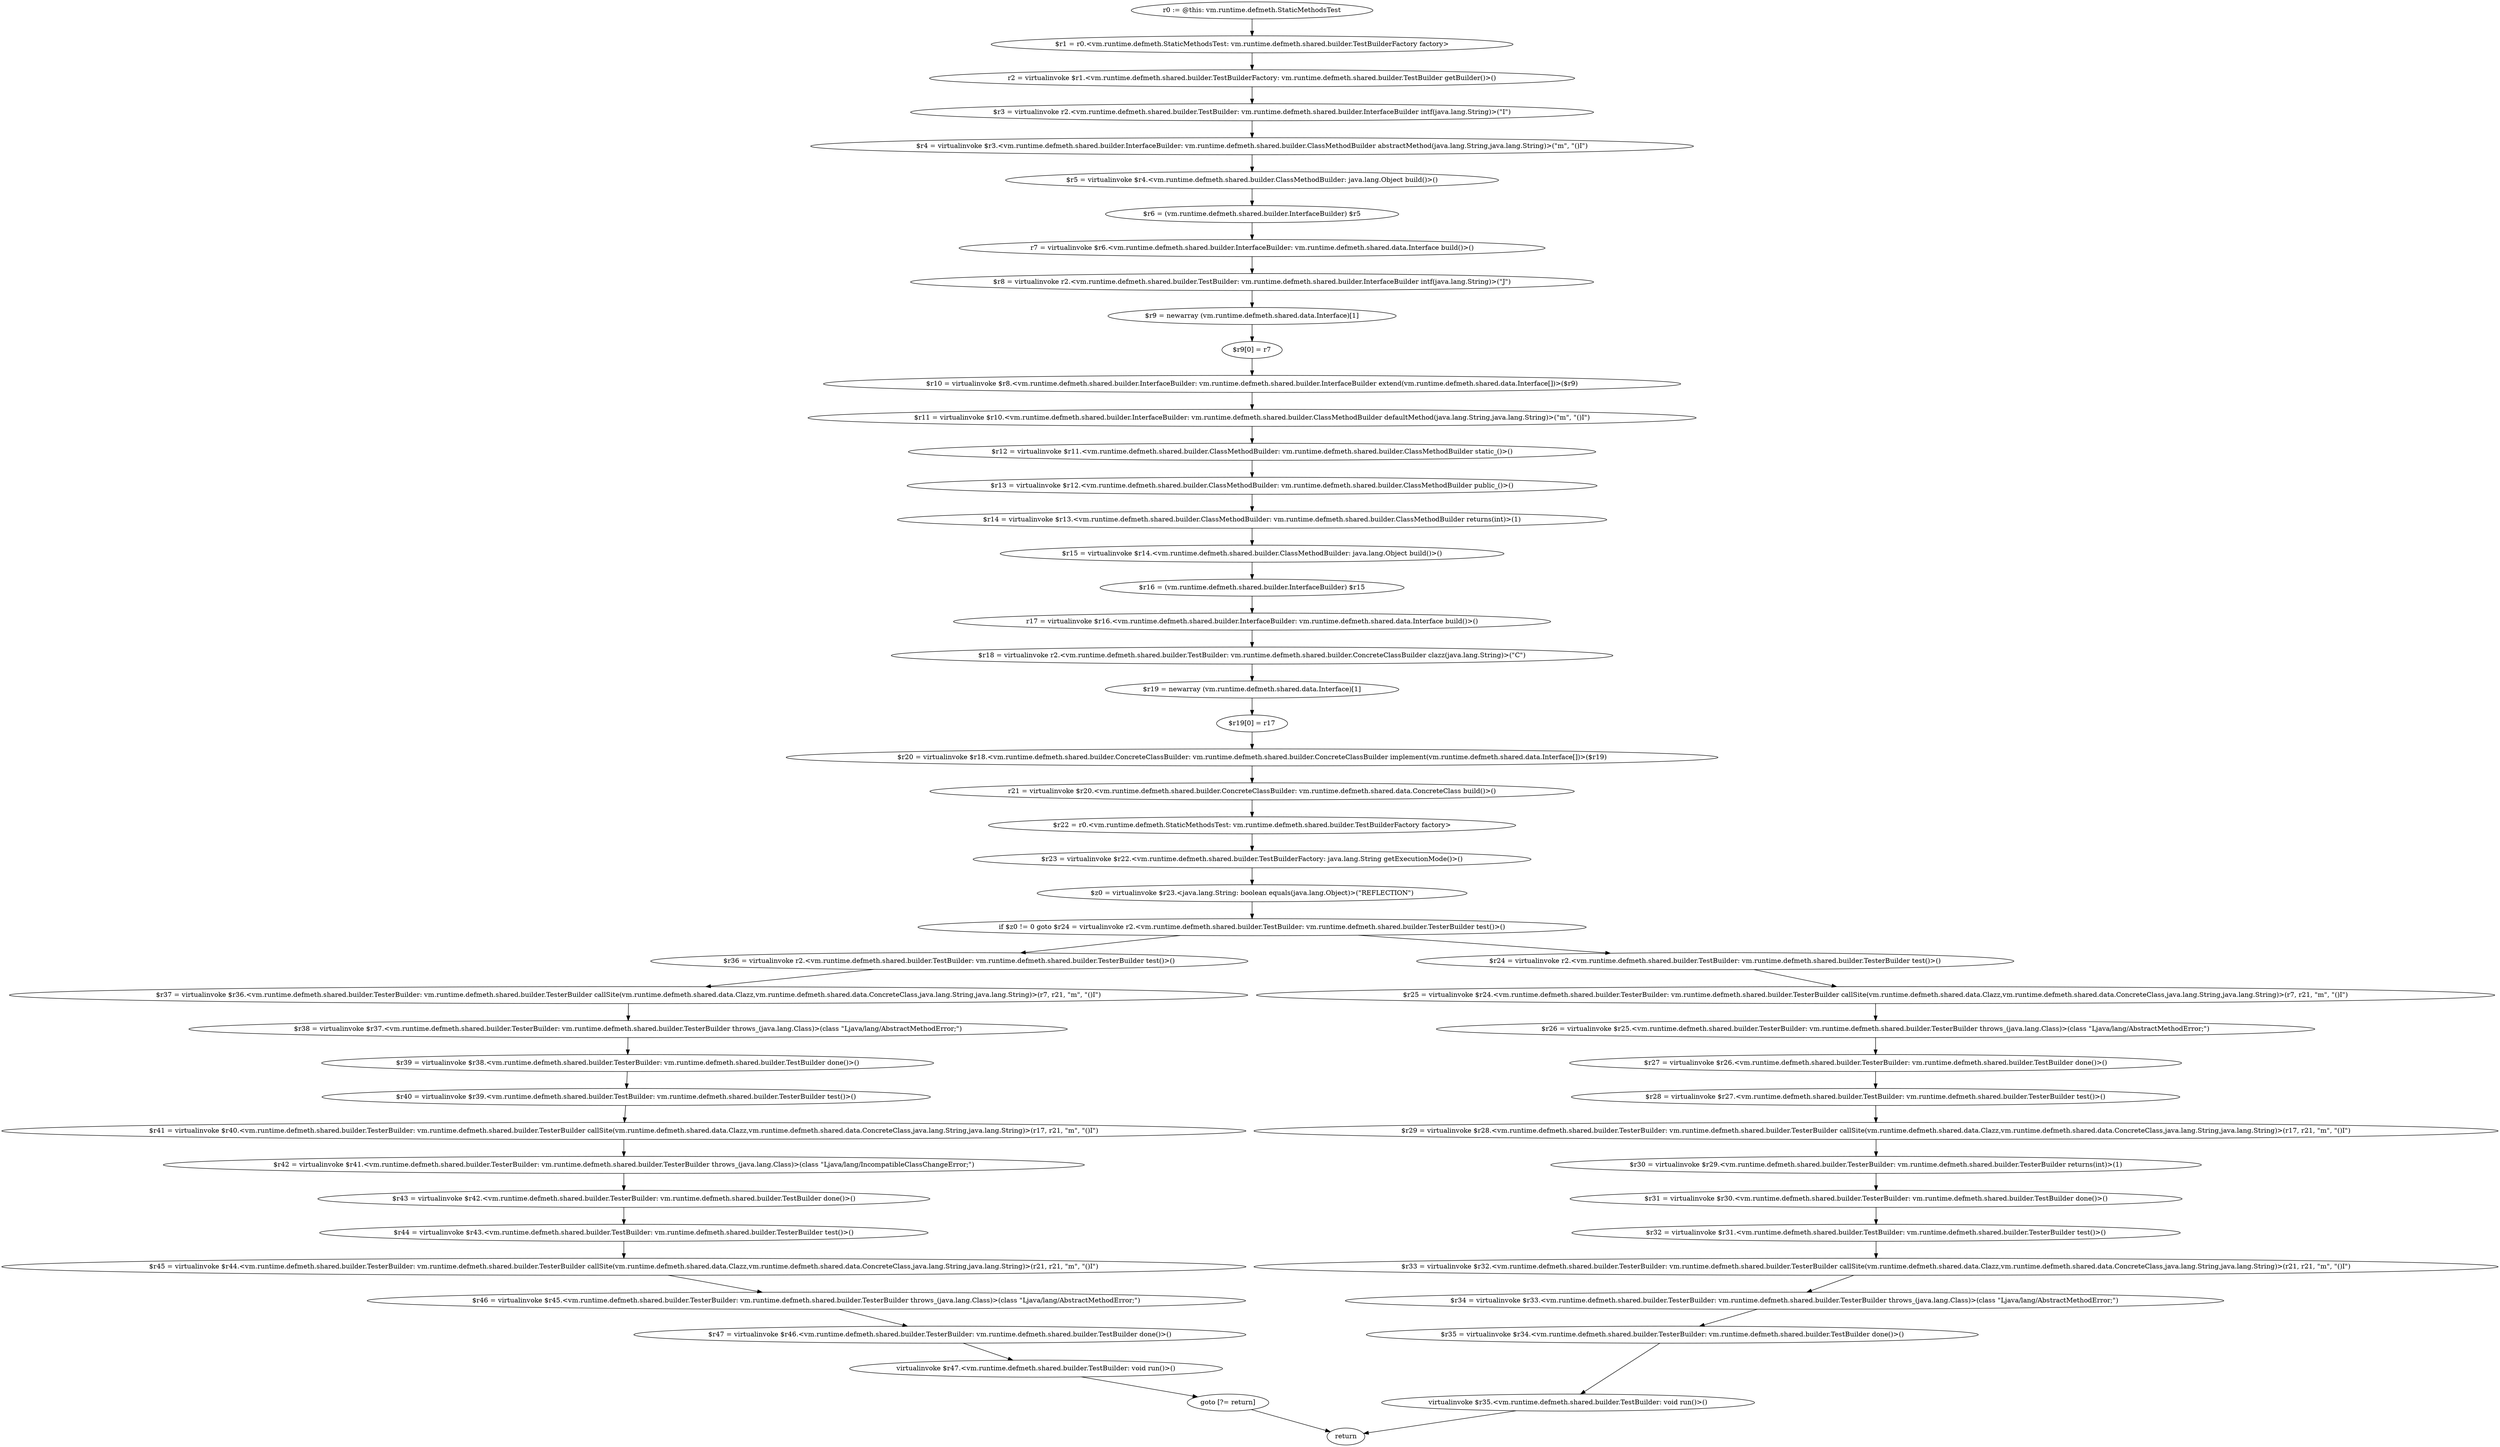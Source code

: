 digraph "unitGraph" {
    "r0 := @this: vm.runtime.defmeth.StaticMethodsTest"
    "$r1 = r0.<vm.runtime.defmeth.StaticMethodsTest: vm.runtime.defmeth.shared.builder.TestBuilderFactory factory>"
    "r2 = virtualinvoke $r1.<vm.runtime.defmeth.shared.builder.TestBuilderFactory: vm.runtime.defmeth.shared.builder.TestBuilder getBuilder()>()"
    "$r3 = virtualinvoke r2.<vm.runtime.defmeth.shared.builder.TestBuilder: vm.runtime.defmeth.shared.builder.InterfaceBuilder intf(java.lang.String)>(\"I\")"
    "$r4 = virtualinvoke $r3.<vm.runtime.defmeth.shared.builder.InterfaceBuilder: vm.runtime.defmeth.shared.builder.ClassMethodBuilder abstractMethod(java.lang.String,java.lang.String)>(\"m\", \"()I\")"
    "$r5 = virtualinvoke $r4.<vm.runtime.defmeth.shared.builder.ClassMethodBuilder: java.lang.Object build()>()"
    "$r6 = (vm.runtime.defmeth.shared.builder.InterfaceBuilder) $r5"
    "r7 = virtualinvoke $r6.<vm.runtime.defmeth.shared.builder.InterfaceBuilder: vm.runtime.defmeth.shared.data.Interface build()>()"
    "$r8 = virtualinvoke r2.<vm.runtime.defmeth.shared.builder.TestBuilder: vm.runtime.defmeth.shared.builder.InterfaceBuilder intf(java.lang.String)>(\"J\")"
    "$r9 = newarray (vm.runtime.defmeth.shared.data.Interface)[1]"
    "$r9[0] = r7"
    "$r10 = virtualinvoke $r8.<vm.runtime.defmeth.shared.builder.InterfaceBuilder: vm.runtime.defmeth.shared.builder.InterfaceBuilder extend(vm.runtime.defmeth.shared.data.Interface[])>($r9)"
    "$r11 = virtualinvoke $r10.<vm.runtime.defmeth.shared.builder.InterfaceBuilder: vm.runtime.defmeth.shared.builder.ClassMethodBuilder defaultMethod(java.lang.String,java.lang.String)>(\"m\", \"()I\")"
    "$r12 = virtualinvoke $r11.<vm.runtime.defmeth.shared.builder.ClassMethodBuilder: vm.runtime.defmeth.shared.builder.ClassMethodBuilder static_()>()"
    "$r13 = virtualinvoke $r12.<vm.runtime.defmeth.shared.builder.ClassMethodBuilder: vm.runtime.defmeth.shared.builder.ClassMethodBuilder public_()>()"
    "$r14 = virtualinvoke $r13.<vm.runtime.defmeth.shared.builder.ClassMethodBuilder: vm.runtime.defmeth.shared.builder.ClassMethodBuilder returns(int)>(1)"
    "$r15 = virtualinvoke $r14.<vm.runtime.defmeth.shared.builder.ClassMethodBuilder: java.lang.Object build()>()"
    "$r16 = (vm.runtime.defmeth.shared.builder.InterfaceBuilder) $r15"
    "r17 = virtualinvoke $r16.<vm.runtime.defmeth.shared.builder.InterfaceBuilder: vm.runtime.defmeth.shared.data.Interface build()>()"
    "$r18 = virtualinvoke r2.<vm.runtime.defmeth.shared.builder.TestBuilder: vm.runtime.defmeth.shared.builder.ConcreteClassBuilder clazz(java.lang.String)>(\"C\")"
    "$r19 = newarray (vm.runtime.defmeth.shared.data.Interface)[1]"
    "$r19[0] = r17"
    "$r20 = virtualinvoke $r18.<vm.runtime.defmeth.shared.builder.ConcreteClassBuilder: vm.runtime.defmeth.shared.builder.ConcreteClassBuilder implement(vm.runtime.defmeth.shared.data.Interface[])>($r19)"
    "r21 = virtualinvoke $r20.<vm.runtime.defmeth.shared.builder.ConcreteClassBuilder: vm.runtime.defmeth.shared.data.ConcreteClass build()>()"
    "$r22 = r0.<vm.runtime.defmeth.StaticMethodsTest: vm.runtime.defmeth.shared.builder.TestBuilderFactory factory>"
    "$r23 = virtualinvoke $r22.<vm.runtime.defmeth.shared.builder.TestBuilderFactory: java.lang.String getExecutionMode()>()"
    "$z0 = virtualinvoke $r23.<java.lang.String: boolean equals(java.lang.Object)>(\"REFLECTION\")"
    "if $z0 != 0 goto $r24 = virtualinvoke r2.<vm.runtime.defmeth.shared.builder.TestBuilder: vm.runtime.defmeth.shared.builder.TesterBuilder test()>()"
    "$r36 = virtualinvoke r2.<vm.runtime.defmeth.shared.builder.TestBuilder: vm.runtime.defmeth.shared.builder.TesterBuilder test()>()"
    "$r37 = virtualinvoke $r36.<vm.runtime.defmeth.shared.builder.TesterBuilder: vm.runtime.defmeth.shared.builder.TesterBuilder callSite(vm.runtime.defmeth.shared.data.Clazz,vm.runtime.defmeth.shared.data.ConcreteClass,java.lang.String,java.lang.String)>(r7, r21, \"m\", \"()I\")"
    "$r38 = virtualinvoke $r37.<vm.runtime.defmeth.shared.builder.TesterBuilder: vm.runtime.defmeth.shared.builder.TesterBuilder throws_(java.lang.Class)>(class \"Ljava/lang/AbstractMethodError;\")"
    "$r39 = virtualinvoke $r38.<vm.runtime.defmeth.shared.builder.TesterBuilder: vm.runtime.defmeth.shared.builder.TestBuilder done()>()"
    "$r40 = virtualinvoke $r39.<vm.runtime.defmeth.shared.builder.TestBuilder: vm.runtime.defmeth.shared.builder.TesterBuilder test()>()"
    "$r41 = virtualinvoke $r40.<vm.runtime.defmeth.shared.builder.TesterBuilder: vm.runtime.defmeth.shared.builder.TesterBuilder callSite(vm.runtime.defmeth.shared.data.Clazz,vm.runtime.defmeth.shared.data.ConcreteClass,java.lang.String,java.lang.String)>(r17, r21, \"m\", \"()I\")"
    "$r42 = virtualinvoke $r41.<vm.runtime.defmeth.shared.builder.TesterBuilder: vm.runtime.defmeth.shared.builder.TesterBuilder throws_(java.lang.Class)>(class \"Ljava/lang/IncompatibleClassChangeError;\")"
    "$r43 = virtualinvoke $r42.<vm.runtime.defmeth.shared.builder.TesterBuilder: vm.runtime.defmeth.shared.builder.TestBuilder done()>()"
    "$r44 = virtualinvoke $r43.<vm.runtime.defmeth.shared.builder.TestBuilder: vm.runtime.defmeth.shared.builder.TesterBuilder test()>()"
    "$r45 = virtualinvoke $r44.<vm.runtime.defmeth.shared.builder.TesterBuilder: vm.runtime.defmeth.shared.builder.TesterBuilder callSite(vm.runtime.defmeth.shared.data.Clazz,vm.runtime.defmeth.shared.data.ConcreteClass,java.lang.String,java.lang.String)>(r21, r21, \"m\", \"()I\")"
    "$r46 = virtualinvoke $r45.<vm.runtime.defmeth.shared.builder.TesterBuilder: vm.runtime.defmeth.shared.builder.TesterBuilder throws_(java.lang.Class)>(class \"Ljava/lang/AbstractMethodError;\")"
    "$r47 = virtualinvoke $r46.<vm.runtime.defmeth.shared.builder.TesterBuilder: vm.runtime.defmeth.shared.builder.TestBuilder done()>()"
    "virtualinvoke $r47.<vm.runtime.defmeth.shared.builder.TestBuilder: void run()>()"
    "goto [?= return]"
    "$r24 = virtualinvoke r2.<vm.runtime.defmeth.shared.builder.TestBuilder: vm.runtime.defmeth.shared.builder.TesterBuilder test()>()"
    "$r25 = virtualinvoke $r24.<vm.runtime.defmeth.shared.builder.TesterBuilder: vm.runtime.defmeth.shared.builder.TesterBuilder callSite(vm.runtime.defmeth.shared.data.Clazz,vm.runtime.defmeth.shared.data.ConcreteClass,java.lang.String,java.lang.String)>(r7, r21, \"m\", \"()I\")"
    "$r26 = virtualinvoke $r25.<vm.runtime.defmeth.shared.builder.TesterBuilder: vm.runtime.defmeth.shared.builder.TesterBuilder throws_(java.lang.Class)>(class \"Ljava/lang/AbstractMethodError;\")"
    "$r27 = virtualinvoke $r26.<vm.runtime.defmeth.shared.builder.TesterBuilder: vm.runtime.defmeth.shared.builder.TestBuilder done()>()"
    "$r28 = virtualinvoke $r27.<vm.runtime.defmeth.shared.builder.TestBuilder: vm.runtime.defmeth.shared.builder.TesterBuilder test()>()"
    "$r29 = virtualinvoke $r28.<vm.runtime.defmeth.shared.builder.TesterBuilder: vm.runtime.defmeth.shared.builder.TesterBuilder callSite(vm.runtime.defmeth.shared.data.Clazz,vm.runtime.defmeth.shared.data.ConcreteClass,java.lang.String,java.lang.String)>(r17, r21, \"m\", \"()I\")"
    "$r30 = virtualinvoke $r29.<vm.runtime.defmeth.shared.builder.TesterBuilder: vm.runtime.defmeth.shared.builder.TesterBuilder returns(int)>(1)"
    "$r31 = virtualinvoke $r30.<vm.runtime.defmeth.shared.builder.TesterBuilder: vm.runtime.defmeth.shared.builder.TestBuilder done()>()"
    "$r32 = virtualinvoke $r31.<vm.runtime.defmeth.shared.builder.TestBuilder: vm.runtime.defmeth.shared.builder.TesterBuilder test()>()"
    "$r33 = virtualinvoke $r32.<vm.runtime.defmeth.shared.builder.TesterBuilder: vm.runtime.defmeth.shared.builder.TesterBuilder callSite(vm.runtime.defmeth.shared.data.Clazz,vm.runtime.defmeth.shared.data.ConcreteClass,java.lang.String,java.lang.String)>(r21, r21, \"m\", \"()I\")"
    "$r34 = virtualinvoke $r33.<vm.runtime.defmeth.shared.builder.TesterBuilder: vm.runtime.defmeth.shared.builder.TesterBuilder throws_(java.lang.Class)>(class \"Ljava/lang/AbstractMethodError;\")"
    "$r35 = virtualinvoke $r34.<vm.runtime.defmeth.shared.builder.TesterBuilder: vm.runtime.defmeth.shared.builder.TestBuilder done()>()"
    "virtualinvoke $r35.<vm.runtime.defmeth.shared.builder.TestBuilder: void run()>()"
    "return"
    "r0 := @this: vm.runtime.defmeth.StaticMethodsTest"->"$r1 = r0.<vm.runtime.defmeth.StaticMethodsTest: vm.runtime.defmeth.shared.builder.TestBuilderFactory factory>";
    "$r1 = r0.<vm.runtime.defmeth.StaticMethodsTest: vm.runtime.defmeth.shared.builder.TestBuilderFactory factory>"->"r2 = virtualinvoke $r1.<vm.runtime.defmeth.shared.builder.TestBuilderFactory: vm.runtime.defmeth.shared.builder.TestBuilder getBuilder()>()";
    "r2 = virtualinvoke $r1.<vm.runtime.defmeth.shared.builder.TestBuilderFactory: vm.runtime.defmeth.shared.builder.TestBuilder getBuilder()>()"->"$r3 = virtualinvoke r2.<vm.runtime.defmeth.shared.builder.TestBuilder: vm.runtime.defmeth.shared.builder.InterfaceBuilder intf(java.lang.String)>(\"I\")";
    "$r3 = virtualinvoke r2.<vm.runtime.defmeth.shared.builder.TestBuilder: vm.runtime.defmeth.shared.builder.InterfaceBuilder intf(java.lang.String)>(\"I\")"->"$r4 = virtualinvoke $r3.<vm.runtime.defmeth.shared.builder.InterfaceBuilder: vm.runtime.defmeth.shared.builder.ClassMethodBuilder abstractMethod(java.lang.String,java.lang.String)>(\"m\", \"()I\")";
    "$r4 = virtualinvoke $r3.<vm.runtime.defmeth.shared.builder.InterfaceBuilder: vm.runtime.defmeth.shared.builder.ClassMethodBuilder abstractMethod(java.lang.String,java.lang.String)>(\"m\", \"()I\")"->"$r5 = virtualinvoke $r4.<vm.runtime.defmeth.shared.builder.ClassMethodBuilder: java.lang.Object build()>()";
    "$r5 = virtualinvoke $r4.<vm.runtime.defmeth.shared.builder.ClassMethodBuilder: java.lang.Object build()>()"->"$r6 = (vm.runtime.defmeth.shared.builder.InterfaceBuilder) $r5";
    "$r6 = (vm.runtime.defmeth.shared.builder.InterfaceBuilder) $r5"->"r7 = virtualinvoke $r6.<vm.runtime.defmeth.shared.builder.InterfaceBuilder: vm.runtime.defmeth.shared.data.Interface build()>()";
    "r7 = virtualinvoke $r6.<vm.runtime.defmeth.shared.builder.InterfaceBuilder: vm.runtime.defmeth.shared.data.Interface build()>()"->"$r8 = virtualinvoke r2.<vm.runtime.defmeth.shared.builder.TestBuilder: vm.runtime.defmeth.shared.builder.InterfaceBuilder intf(java.lang.String)>(\"J\")";
    "$r8 = virtualinvoke r2.<vm.runtime.defmeth.shared.builder.TestBuilder: vm.runtime.defmeth.shared.builder.InterfaceBuilder intf(java.lang.String)>(\"J\")"->"$r9 = newarray (vm.runtime.defmeth.shared.data.Interface)[1]";
    "$r9 = newarray (vm.runtime.defmeth.shared.data.Interface)[1]"->"$r9[0] = r7";
    "$r9[0] = r7"->"$r10 = virtualinvoke $r8.<vm.runtime.defmeth.shared.builder.InterfaceBuilder: vm.runtime.defmeth.shared.builder.InterfaceBuilder extend(vm.runtime.defmeth.shared.data.Interface[])>($r9)";
    "$r10 = virtualinvoke $r8.<vm.runtime.defmeth.shared.builder.InterfaceBuilder: vm.runtime.defmeth.shared.builder.InterfaceBuilder extend(vm.runtime.defmeth.shared.data.Interface[])>($r9)"->"$r11 = virtualinvoke $r10.<vm.runtime.defmeth.shared.builder.InterfaceBuilder: vm.runtime.defmeth.shared.builder.ClassMethodBuilder defaultMethod(java.lang.String,java.lang.String)>(\"m\", \"()I\")";
    "$r11 = virtualinvoke $r10.<vm.runtime.defmeth.shared.builder.InterfaceBuilder: vm.runtime.defmeth.shared.builder.ClassMethodBuilder defaultMethod(java.lang.String,java.lang.String)>(\"m\", \"()I\")"->"$r12 = virtualinvoke $r11.<vm.runtime.defmeth.shared.builder.ClassMethodBuilder: vm.runtime.defmeth.shared.builder.ClassMethodBuilder static_()>()";
    "$r12 = virtualinvoke $r11.<vm.runtime.defmeth.shared.builder.ClassMethodBuilder: vm.runtime.defmeth.shared.builder.ClassMethodBuilder static_()>()"->"$r13 = virtualinvoke $r12.<vm.runtime.defmeth.shared.builder.ClassMethodBuilder: vm.runtime.defmeth.shared.builder.ClassMethodBuilder public_()>()";
    "$r13 = virtualinvoke $r12.<vm.runtime.defmeth.shared.builder.ClassMethodBuilder: vm.runtime.defmeth.shared.builder.ClassMethodBuilder public_()>()"->"$r14 = virtualinvoke $r13.<vm.runtime.defmeth.shared.builder.ClassMethodBuilder: vm.runtime.defmeth.shared.builder.ClassMethodBuilder returns(int)>(1)";
    "$r14 = virtualinvoke $r13.<vm.runtime.defmeth.shared.builder.ClassMethodBuilder: vm.runtime.defmeth.shared.builder.ClassMethodBuilder returns(int)>(1)"->"$r15 = virtualinvoke $r14.<vm.runtime.defmeth.shared.builder.ClassMethodBuilder: java.lang.Object build()>()";
    "$r15 = virtualinvoke $r14.<vm.runtime.defmeth.shared.builder.ClassMethodBuilder: java.lang.Object build()>()"->"$r16 = (vm.runtime.defmeth.shared.builder.InterfaceBuilder) $r15";
    "$r16 = (vm.runtime.defmeth.shared.builder.InterfaceBuilder) $r15"->"r17 = virtualinvoke $r16.<vm.runtime.defmeth.shared.builder.InterfaceBuilder: vm.runtime.defmeth.shared.data.Interface build()>()";
    "r17 = virtualinvoke $r16.<vm.runtime.defmeth.shared.builder.InterfaceBuilder: vm.runtime.defmeth.shared.data.Interface build()>()"->"$r18 = virtualinvoke r2.<vm.runtime.defmeth.shared.builder.TestBuilder: vm.runtime.defmeth.shared.builder.ConcreteClassBuilder clazz(java.lang.String)>(\"C\")";
    "$r18 = virtualinvoke r2.<vm.runtime.defmeth.shared.builder.TestBuilder: vm.runtime.defmeth.shared.builder.ConcreteClassBuilder clazz(java.lang.String)>(\"C\")"->"$r19 = newarray (vm.runtime.defmeth.shared.data.Interface)[1]";
    "$r19 = newarray (vm.runtime.defmeth.shared.data.Interface)[1]"->"$r19[0] = r17";
    "$r19[0] = r17"->"$r20 = virtualinvoke $r18.<vm.runtime.defmeth.shared.builder.ConcreteClassBuilder: vm.runtime.defmeth.shared.builder.ConcreteClassBuilder implement(vm.runtime.defmeth.shared.data.Interface[])>($r19)";
    "$r20 = virtualinvoke $r18.<vm.runtime.defmeth.shared.builder.ConcreteClassBuilder: vm.runtime.defmeth.shared.builder.ConcreteClassBuilder implement(vm.runtime.defmeth.shared.data.Interface[])>($r19)"->"r21 = virtualinvoke $r20.<vm.runtime.defmeth.shared.builder.ConcreteClassBuilder: vm.runtime.defmeth.shared.data.ConcreteClass build()>()";
    "r21 = virtualinvoke $r20.<vm.runtime.defmeth.shared.builder.ConcreteClassBuilder: vm.runtime.defmeth.shared.data.ConcreteClass build()>()"->"$r22 = r0.<vm.runtime.defmeth.StaticMethodsTest: vm.runtime.defmeth.shared.builder.TestBuilderFactory factory>";
    "$r22 = r0.<vm.runtime.defmeth.StaticMethodsTest: vm.runtime.defmeth.shared.builder.TestBuilderFactory factory>"->"$r23 = virtualinvoke $r22.<vm.runtime.defmeth.shared.builder.TestBuilderFactory: java.lang.String getExecutionMode()>()";
    "$r23 = virtualinvoke $r22.<vm.runtime.defmeth.shared.builder.TestBuilderFactory: java.lang.String getExecutionMode()>()"->"$z0 = virtualinvoke $r23.<java.lang.String: boolean equals(java.lang.Object)>(\"REFLECTION\")";
    "$z0 = virtualinvoke $r23.<java.lang.String: boolean equals(java.lang.Object)>(\"REFLECTION\")"->"if $z0 != 0 goto $r24 = virtualinvoke r2.<vm.runtime.defmeth.shared.builder.TestBuilder: vm.runtime.defmeth.shared.builder.TesterBuilder test()>()";
    "if $z0 != 0 goto $r24 = virtualinvoke r2.<vm.runtime.defmeth.shared.builder.TestBuilder: vm.runtime.defmeth.shared.builder.TesterBuilder test()>()"->"$r36 = virtualinvoke r2.<vm.runtime.defmeth.shared.builder.TestBuilder: vm.runtime.defmeth.shared.builder.TesterBuilder test()>()";
    "if $z0 != 0 goto $r24 = virtualinvoke r2.<vm.runtime.defmeth.shared.builder.TestBuilder: vm.runtime.defmeth.shared.builder.TesterBuilder test()>()"->"$r24 = virtualinvoke r2.<vm.runtime.defmeth.shared.builder.TestBuilder: vm.runtime.defmeth.shared.builder.TesterBuilder test()>()";
    "$r36 = virtualinvoke r2.<vm.runtime.defmeth.shared.builder.TestBuilder: vm.runtime.defmeth.shared.builder.TesterBuilder test()>()"->"$r37 = virtualinvoke $r36.<vm.runtime.defmeth.shared.builder.TesterBuilder: vm.runtime.defmeth.shared.builder.TesterBuilder callSite(vm.runtime.defmeth.shared.data.Clazz,vm.runtime.defmeth.shared.data.ConcreteClass,java.lang.String,java.lang.String)>(r7, r21, \"m\", \"()I\")";
    "$r37 = virtualinvoke $r36.<vm.runtime.defmeth.shared.builder.TesterBuilder: vm.runtime.defmeth.shared.builder.TesterBuilder callSite(vm.runtime.defmeth.shared.data.Clazz,vm.runtime.defmeth.shared.data.ConcreteClass,java.lang.String,java.lang.String)>(r7, r21, \"m\", \"()I\")"->"$r38 = virtualinvoke $r37.<vm.runtime.defmeth.shared.builder.TesterBuilder: vm.runtime.defmeth.shared.builder.TesterBuilder throws_(java.lang.Class)>(class \"Ljava/lang/AbstractMethodError;\")";
    "$r38 = virtualinvoke $r37.<vm.runtime.defmeth.shared.builder.TesterBuilder: vm.runtime.defmeth.shared.builder.TesterBuilder throws_(java.lang.Class)>(class \"Ljava/lang/AbstractMethodError;\")"->"$r39 = virtualinvoke $r38.<vm.runtime.defmeth.shared.builder.TesterBuilder: vm.runtime.defmeth.shared.builder.TestBuilder done()>()";
    "$r39 = virtualinvoke $r38.<vm.runtime.defmeth.shared.builder.TesterBuilder: vm.runtime.defmeth.shared.builder.TestBuilder done()>()"->"$r40 = virtualinvoke $r39.<vm.runtime.defmeth.shared.builder.TestBuilder: vm.runtime.defmeth.shared.builder.TesterBuilder test()>()";
    "$r40 = virtualinvoke $r39.<vm.runtime.defmeth.shared.builder.TestBuilder: vm.runtime.defmeth.shared.builder.TesterBuilder test()>()"->"$r41 = virtualinvoke $r40.<vm.runtime.defmeth.shared.builder.TesterBuilder: vm.runtime.defmeth.shared.builder.TesterBuilder callSite(vm.runtime.defmeth.shared.data.Clazz,vm.runtime.defmeth.shared.data.ConcreteClass,java.lang.String,java.lang.String)>(r17, r21, \"m\", \"()I\")";
    "$r41 = virtualinvoke $r40.<vm.runtime.defmeth.shared.builder.TesterBuilder: vm.runtime.defmeth.shared.builder.TesterBuilder callSite(vm.runtime.defmeth.shared.data.Clazz,vm.runtime.defmeth.shared.data.ConcreteClass,java.lang.String,java.lang.String)>(r17, r21, \"m\", \"()I\")"->"$r42 = virtualinvoke $r41.<vm.runtime.defmeth.shared.builder.TesterBuilder: vm.runtime.defmeth.shared.builder.TesterBuilder throws_(java.lang.Class)>(class \"Ljava/lang/IncompatibleClassChangeError;\")";
    "$r42 = virtualinvoke $r41.<vm.runtime.defmeth.shared.builder.TesterBuilder: vm.runtime.defmeth.shared.builder.TesterBuilder throws_(java.lang.Class)>(class \"Ljava/lang/IncompatibleClassChangeError;\")"->"$r43 = virtualinvoke $r42.<vm.runtime.defmeth.shared.builder.TesterBuilder: vm.runtime.defmeth.shared.builder.TestBuilder done()>()";
    "$r43 = virtualinvoke $r42.<vm.runtime.defmeth.shared.builder.TesterBuilder: vm.runtime.defmeth.shared.builder.TestBuilder done()>()"->"$r44 = virtualinvoke $r43.<vm.runtime.defmeth.shared.builder.TestBuilder: vm.runtime.defmeth.shared.builder.TesterBuilder test()>()";
    "$r44 = virtualinvoke $r43.<vm.runtime.defmeth.shared.builder.TestBuilder: vm.runtime.defmeth.shared.builder.TesterBuilder test()>()"->"$r45 = virtualinvoke $r44.<vm.runtime.defmeth.shared.builder.TesterBuilder: vm.runtime.defmeth.shared.builder.TesterBuilder callSite(vm.runtime.defmeth.shared.data.Clazz,vm.runtime.defmeth.shared.data.ConcreteClass,java.lang.String,java.lang.String)>(r21, r21, \"m\", \"()I\")";
    "$r45 = virtualinvoke $r44.<vm.runtime.defmeth.shared.builder.TesterBuilder: vm.runtime.defmeth.shared.builder.TesterBuilder callSite(vm.runtime.defmeth.shared.data.Clazz,vm.runtime.defmeth.shared.data.ConcreteClass,java.lang.String,java.lang.String)>(r21, r21, \"m\", \"()I\")"->"$r46 = virtualinvoke $r45.<vm.runtime.defmeth.shared.builder.TesterBuilder: vm.runtime.defmeth.shared.builder.TesterBuilder throws_(java.lang.Class)>(class \"Ljava/lang/AbstractMethodError;\")";
    "$r46 = virtualinvoke $r45.<vm.runtime.defmeth.shared.builder.TesterBuilder: vm.runtime.defmeth.shared.builder.TesterBuilder throws_(java.lang.Class)>(class \"Ljava/lang/AbstractMethodError;\")"->"$r47 = virtualinvoke $r46.<vm.runtime.defmeth.shared.builder.TesterBuilder: vm.runtime.defmeth.shared.builder.TestBuilder done()>()";
    "$r47 = virtualinvoke $r46.<vm.runtime.defmeth.shared.builder.TesterBuilder: vm.runtime.defmeth.shared.builder.TestBuilder done()>()"->"virtualinvoke $r47.<vm.runtime.defmeth.shared.builder.TestBuilder: void run()>()";
    "virtualinvoke $r47.<vm.runtime.defmeth.shared.builder.TestBuilder: void run()>()"->"goto [?= return]";
    "goto [?= return]"->"return";
    "$r24 = virtualinvoke r2.<vm.runtime.defmeth.shared.builder.TestBuilder: vm.runtime.defmeth.shared.builder.TesterBuilder test()>()"->"$r25 = virtualinvoke $r24.<vm.runtime.defmeth.shared.builder.TesterBuilder: vm.runtime.defmeth.shared.builder.TesterBuilder callSite(vm.runtime.defmeth.shared.data.Clazz,vm.runtime.defmeth.shared.data.ConcreteClass,java.lang.String,java.lang.String)>(r7, r21, \"m\", \"()I\")";
    "$r25 = virtualinvoke $r24.<vm.runtime.defmeth.shared.builder.TesterBuilder: vm.runtime.defmeth.shared.builder.TesterBuilder callSite(vm.runtime.defmeth.shared.data.Clazz,vm.runtime.defmeth.shared.data.ConcreteClass,java.lang.String,java.lang.String)>(r7, r21, \"m\", \"()I\")"->"$r26 = virtualinvoke $r25.<vm.runtime.defmeth.shared.builder.TesterBuilder: vm.runtime.defmeth.shared.builder.TesterBuilder throws_(java.lang.Class)>(class \"Ljava/lang/AbstractMethodError;\")";
    "$r26 = virtualinvoke $r25.<vm.runtime.defmeth.shared.builder.TesterBuilder: vm.runtime.defmeth.shared.builder.TesterBuilder throws_(java.lang.Class)>(class \"Ljava/lang/AbstractMethodError;\")"->"$r27 = virtualinvoke $r26.<vm.runtime.defmeth.shared.builder.TesterBuilder: vm.runtime.defmeth.shared.builder.TestBuilder done()>()";
    "$r27 = virtualinvoke $r26.<vm.runtime.defmeth.shared.builder.TesterBuilder: vm.runtime.defmeth.shared.builder.TestBuilder done()>()"->"$r28 = virtualinvoke $r27.<vm.runtime.defmeth.shared.builder.TestBuilder: vm.runtime.defmeth.shared.builder.TesterBuilder test()>()";
    "$r28 = virtualinvoke $r27.<vm.runtime.defmeth.shared.builder.TestBuilder: vm.runtime.defmeth.shared.builder.TesterBuilder test()>()"->"$r29 = virtualinvoke $r28.<vm.runtime.defmeth.shared.builder.TesterBuilder: vm.runtime.defmeth.shared.builder.TesterBuilder callSite(vm.runtime.defmeth.shared.data.Clazz,vm.runtime.defmeth.shared.data.ConcreteClass,java.lang.String,java.lang.String)>(r17, r21, \"m\", \"()I\")";
    "$r29 = virtualinvoke $r28.<vm.runtime.defmeth.shared.builder.TesterBuilder: vm.runtime.defmeth.shared.builder.TesterBuilder callSite(vm.runtime.defmeth.shared.data.Clazz,vm.runtime.defmeth.shared.data.ConcreteClass,java.lang.String,java.lang.String)>(r17, r21, \"m\", \"()I\")"->"$r30 = virtualinvoke $r29.<vm.runtime.defmeth.shared.builder.TesterBuilder: vm.runtime.defmeth.shared.builder.TesterBuilder returns(int)>(1)";
    "$r30 = virtualinvoke $r29.<vm.runtime.defmeth.shared.builder.TesterBuilder: vm.runtime.defmeth.shared.builder.TesterBuilder returns(int)>(1)"->"$r31 = virtualinvoke $r30.<vm.runtime.defmeth.shared.builder.TesterBuilder: vm.runtime.defmeth.shared.builder.TestBuilder done()>()";
    "$r31 = virtualinvoke $r30.<vm.runtime.defmeth.shared.builder.TesterBuilder: vm.runtime.defmeth.shared.builder.TestBuilder done()>()"->"$r32 = virtualinvoke $r31.<vm.runtime.defmeth.shared.builder.TestBuilder: vm.runtime.defmeth.shared.builder.TesterBuilder test()>()";
    "$r32 = virtualinvoke $r31.<vm.runtime.defmeth.shared.builder.TestBuilder: vm.runtime.defmeth.shared.builder.TesterBuilder test()>()"->"$r33 = virtualinvoke $r32.<vm.runtime.defmeth.shared.builder.TesterBuilder: vm.runtime.defmeth.shared.builder.TesterBuilder callSite(vm.runtime.defmeth.shared.data.Clazz,vm.runtime.defmeth.shared.data.ConcreteClass,java.lang.String,java.lang.String)>(r21, r21, \"m\", \"()I\")";
    "$r33 = virtualinvoke $r32.<vm.runtime.defmeth.shared.builder.TesterBuilder: vm.runtime.defmeth.shared.builder.TesterBuilder callSite(vm.runtime.defmeth.shared.data.Clazz,vm.runtime.defmeth.shared.data.ConcreteClass,java.lang.String,java.lang.String)>(r21, r21, \"m\", \"()I\")"->"$r34 = virtualinvoke $r33.<vm.runtime.defmeth.shared.builder.TesterBuilder: vm.runtime.defmeth.shared.builder.TesterBuilder throws_(java.lang.Class)>(class \"Ljava/lang/AbstractMethodError;\")";
    "$r34 = virtualinvoke $r33.<vm.runtime.defmeth.shared.builder.TesterBuilder: vm.runtime.defmeth.shared.builder.TesterBuilder throws_(java.lang.Class)>(class \"Ljava/lang/AbstractMethodError;\")"->"$r35 = virtualinvoke $r34.<vm.runtime.defmeth.shared.builder.TesterBuilder: vm.runtime.defmeth.shared.builder.TestBuilder done()>()";
    "$r35 = virtualinvoke $r34.<vm.runtime.defmeth.shared.builder.TesterBuilder: vm.runtime.defmeth.shared.builder.TestBuilder done()>()"->"virtualinvoke $r35.<vm.runtime.defmeth.shared.builder.TestBuilder: void run()>()";
    "virtualinvoke $r35.<vm.runtime.defmeth.shared.builder.TestBuilder: void run()>()"->"return";
}
